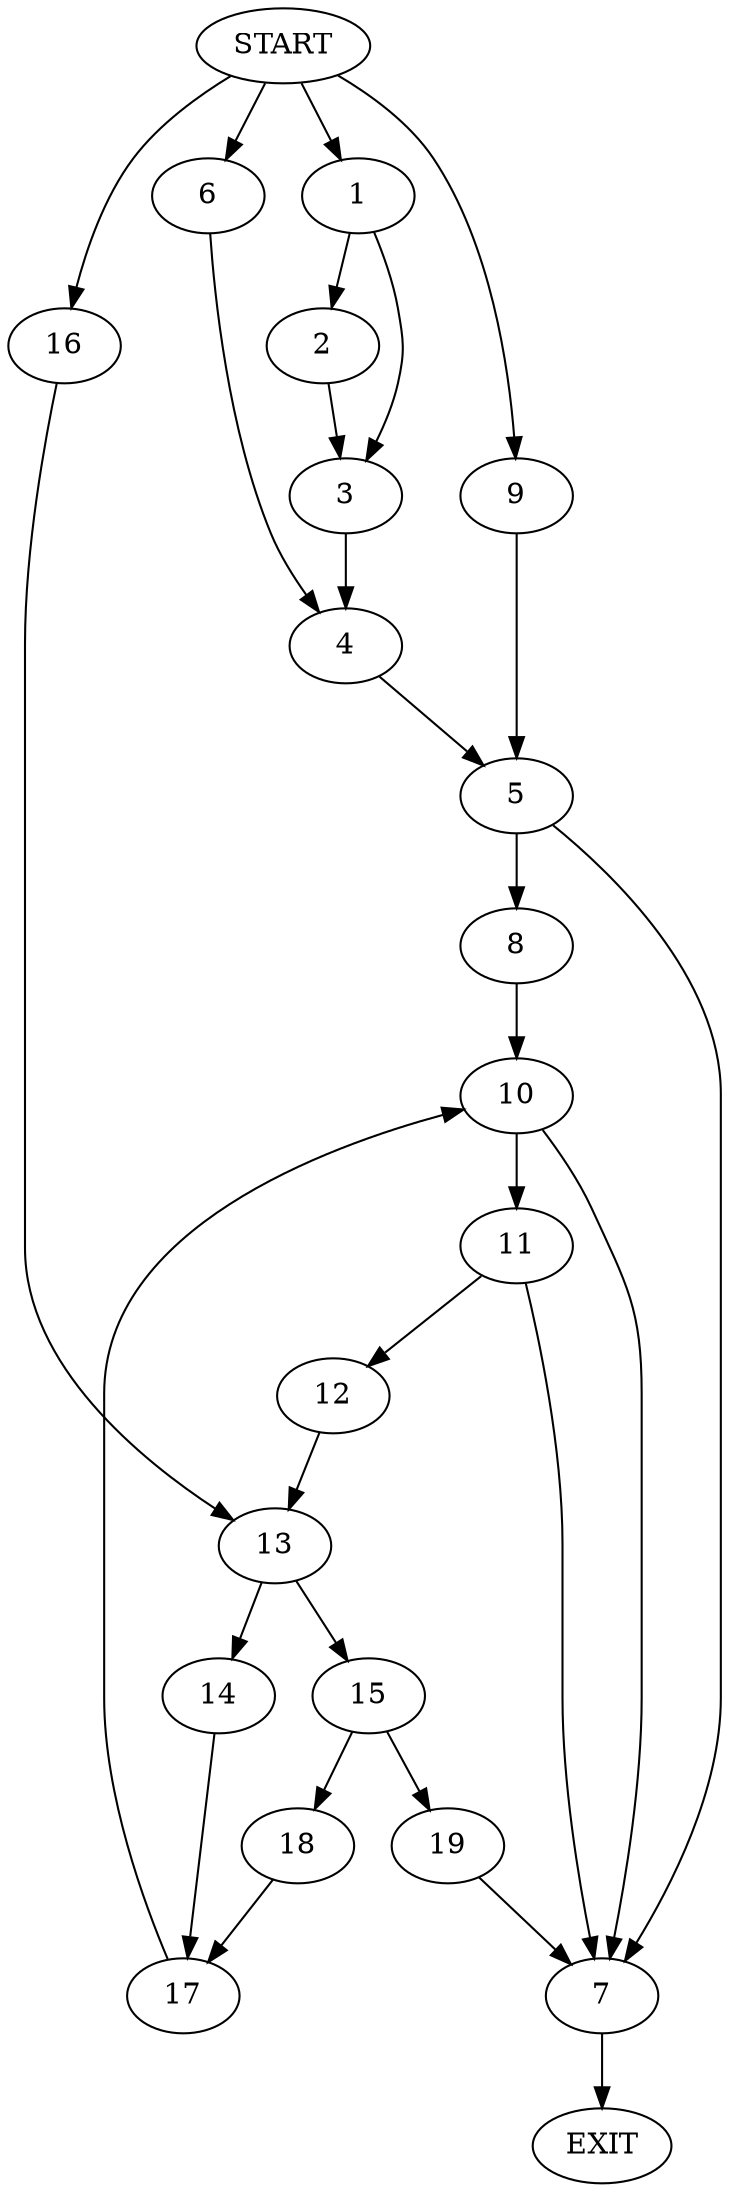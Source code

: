 digraph {
0 [label="START"]
20 [label="EXIT"]
0 -> 1
1 -> 2
1 -> 3
3 -> 4
2 -> 3
4 -> 5
0 -> 6
6 -> 4
5 -> 7
5 -> 8
0 -> 9
9 -> 5
8 -> 10
7 -> 20
10 -> 7
10 -> 11
11 -> 7
11 -> 12
12 -> 13
13 -> 14
13 -> 15
0 -> 16
16 -> 13
14 -> 17
15 -> 18
15 -> 19
19 -> 7
18 -> 17
17 -> 10
}
